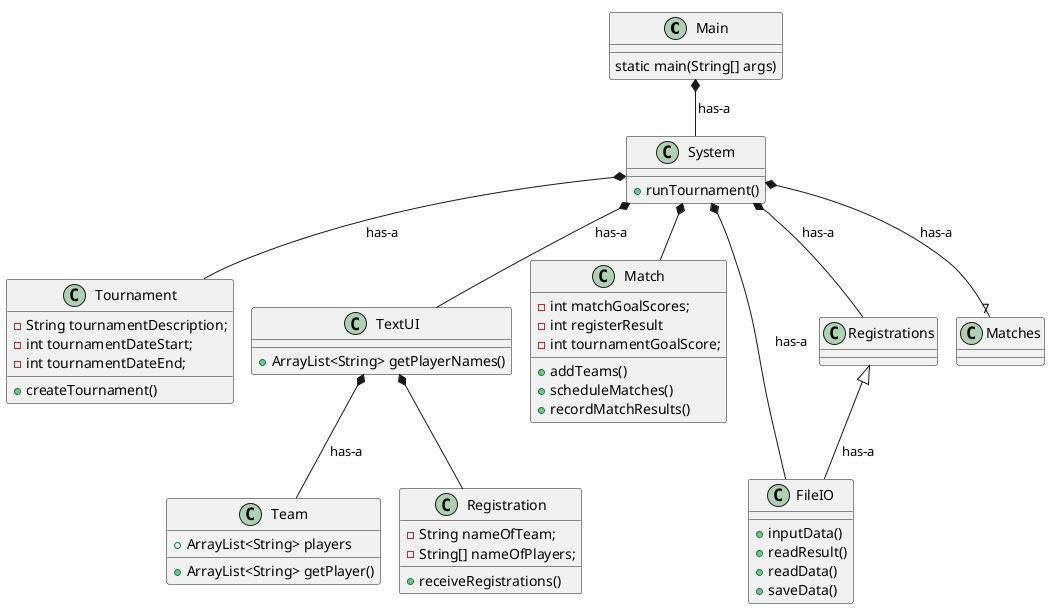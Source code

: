 @startuml

!pragma layout smetana

class Main
{
static main(String[] args)
}

class System
{
    +runTournament()
}

class Tournament
{
    -String tournamentDescription;
    -int tournamentDateStart;
    -int tournamentDateEnd;

    +createTournament()
}

class TextUI
{
+ ArrayList<String> getPlayerNames()
}

class Team
{
    +ArrayList<String> players
+ ArrayList<String> getPlayer()
}

class Registration
{
    -String nameOfTeam;
    -String[] nameOfPlayers;

    +receiveRegistrations()
}

class Match
{
    -int matchGoalScores;
    - int registerResult
    - int tournamentGoalScore;

    +addTeams()
    +scheduleMatches()
    +recordMatchResults()
}

class FileIO
{
    +inputData()
    +readResult()
    +readData()
    +saveData()
}
System *-- TextUI: has-a
TextUI *-- Team: has-a
System *-- Tournament: has-a
System *-- Registrations: has-a
System *-- "7"Matches: has-a
System *-- FileIO: has-a
Registrations <|-- FileIO:has-a
Main *-- System: has-a
TextUI *-- Registration
System *-- Match

@enduml
